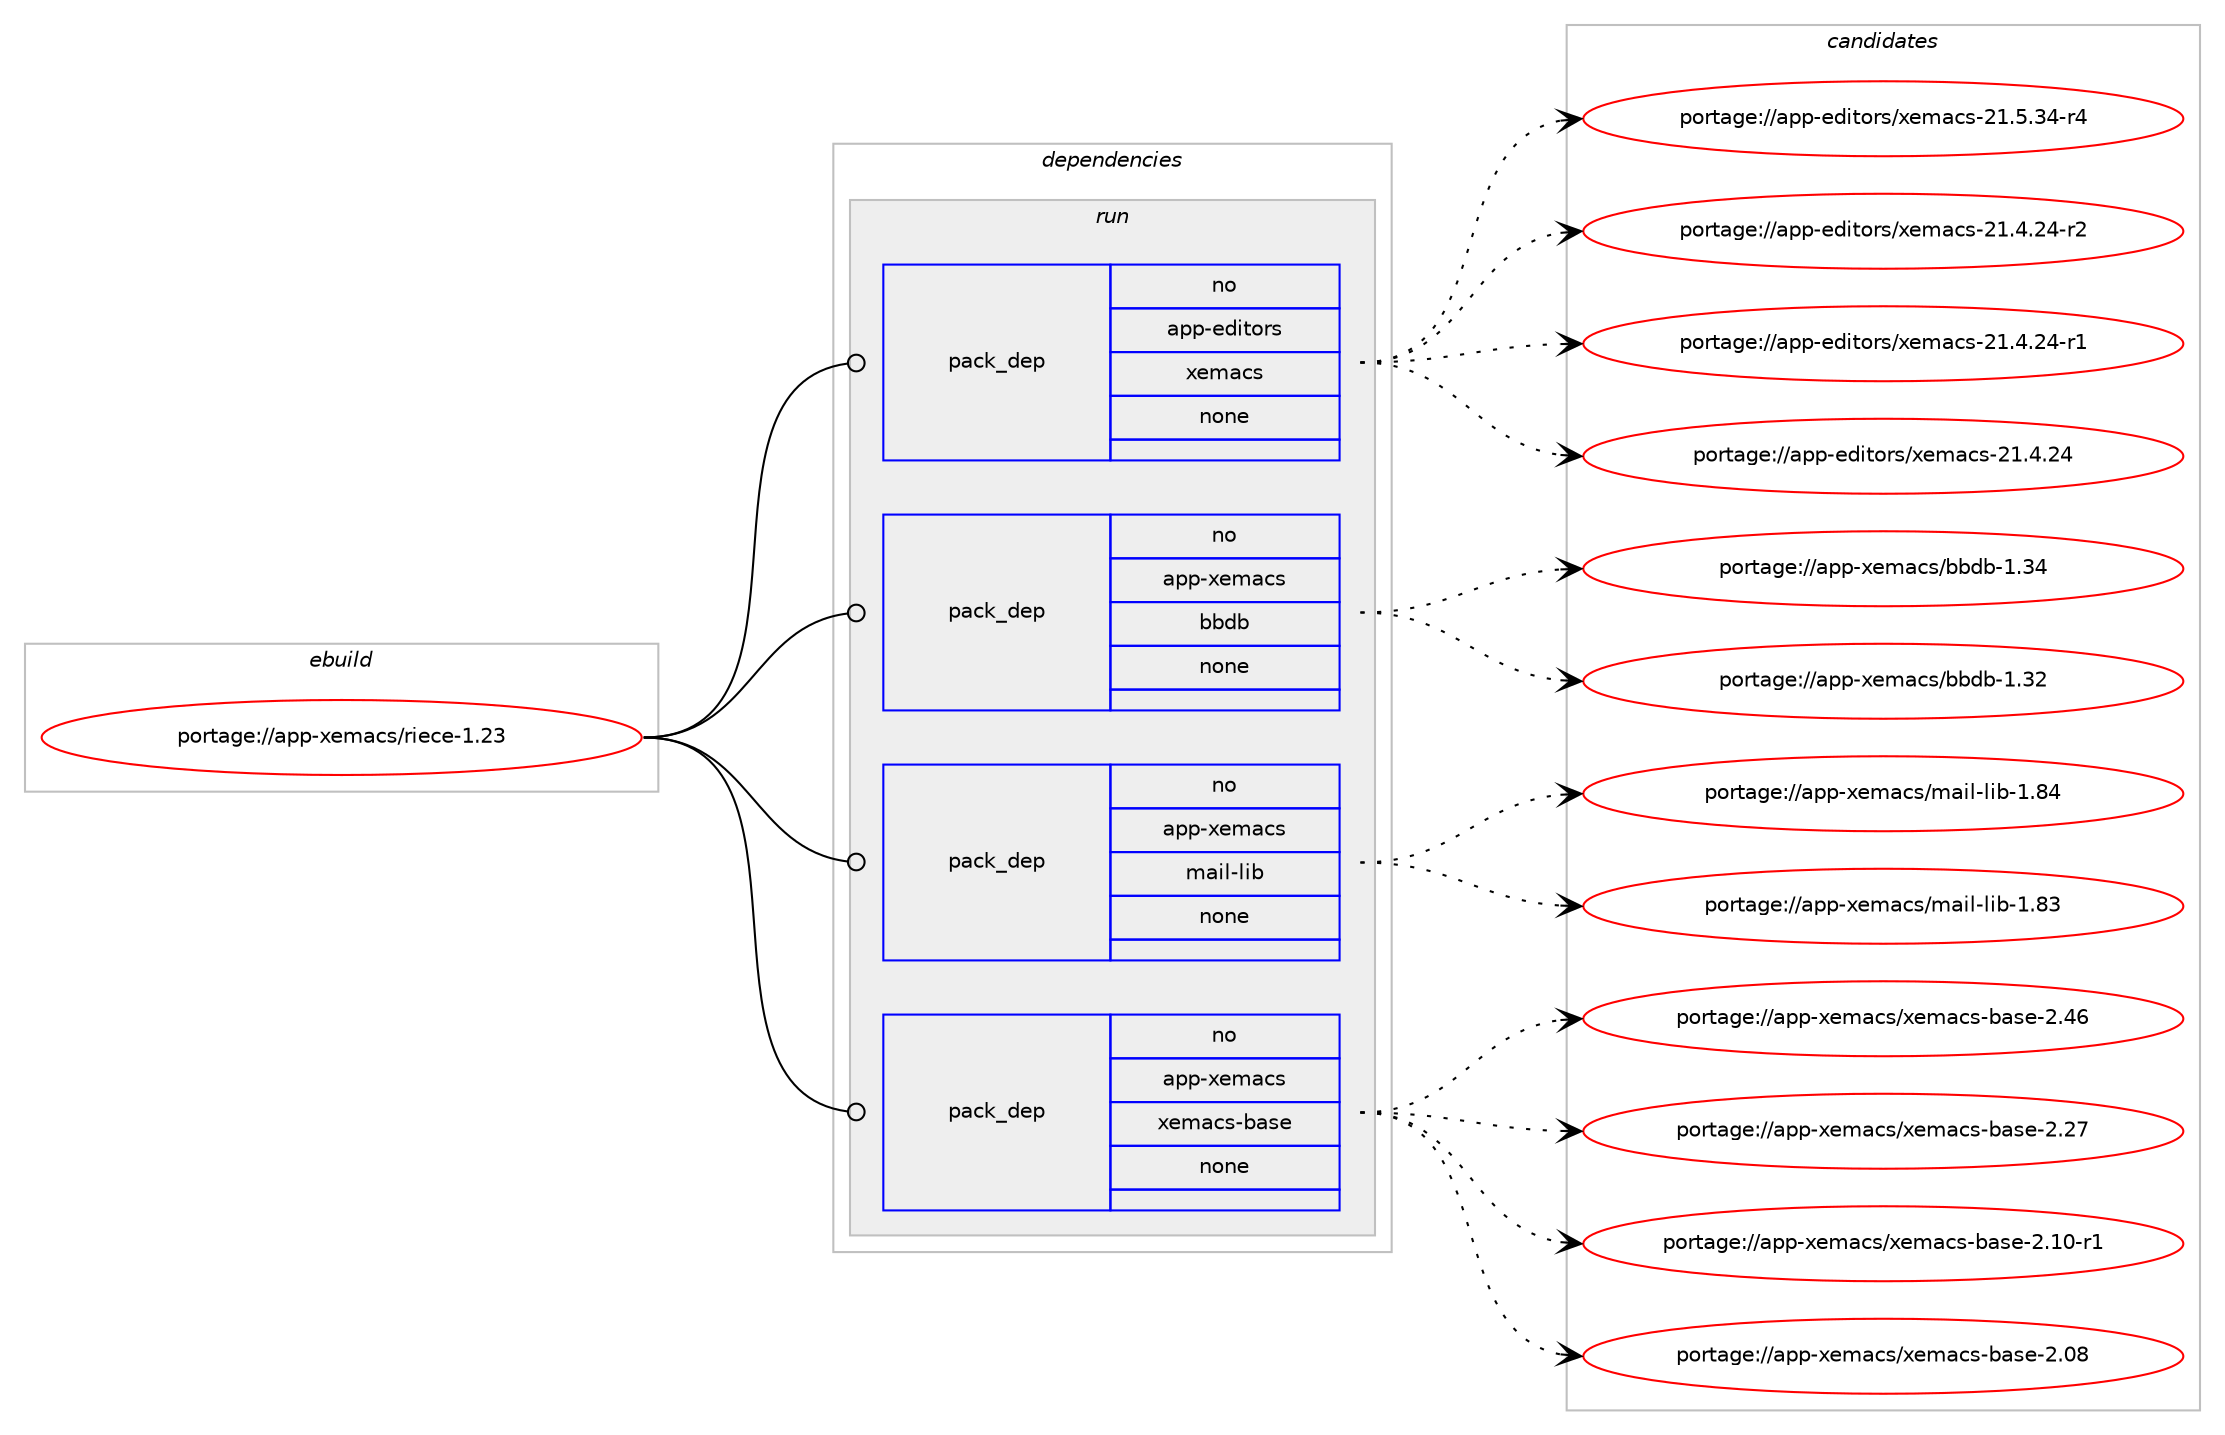 digraph prolog {

# *************
# Graph options
# *************

newrank=true;
concentrate=true;
compound=true;
graph [rankdir=LR,fontname=Helvetica,fontsize=10,ranksep=1.5];#, ranksep=2.5, nodesep=0.2];
edge  [arrowhead=vee];
node  [fontname=Helvetica,fontsize=10];

# **********
# The ebuild
# **********

subgraph cluster_leftcol {
color=gray;
label=<<i>ebuild</i>>;
id [label="portage://app-xemacs/riece-1.23", color=red, width=4, href="../app-xemacs/riece-1.23.svg"];
}

# ****************
# The dependencies
# ****************

subgraph cluster_midcol {
color=gray;
label=<<i>dependencies</i>>;
subgraph cluster_compile {
fillcolor="#eeeeee";
style=filled;
label=<<i>compile</i>>;
}
subgraph cluster_compileandrun {
fillcolor="#eeeeee";
style=filled;
label=<<i>compile and run</i>>;
}
subgraph cluster_run {
fillcolor="#eeeeee";
style=filled;
label=<<i>run</i>>;
subgraph pack441201 {
dependency587689 [label=<<TABLE BORDER="0" CELLBORDER="1" CELLSPACING="0" CELLPADDING="4" WIDTH="220"><TR><TD ROWSPAN="6" CELLPADDING="30">pack_dep</TD></TR><TR><TD WIDTH="110">no</TD></TR><TR><TD>app-editors</TD></TR><TR><TD>xemacs</TD></TR><TR><TD>none</TD></TR><TR><TD></TD></TR></TABLE>>, shape=none, color=blue];
}
id:e -> dependency587689:w [weight=20,style="solid",arrowhead="odot"];
subgraph pack441202 {
dependency587690 [label=<<TABLE BORDER="0" CELLBORDER="1" CELLSPACING="0" CELLPADDING="4" WIDTH="220"><TR><TD ROWSPAN="6" CELLPADDING="30">pack_dep</TD></TR><TR><TD WIDTH="110">no</TD></TR><TR><TD>app-xemacs</TD></TR><TR><TD>bbdb</TD></TR><TR><TD>none</TD></TR><TR><TD></TD></TR></TABLE>>, shape=none, color=blue];
}
id:e -> dependency587690:w [weight=20,style="solid",arrowhead="odot"];
subgraph pack441203 {
dependency587691 [label=<<TABLE BORDER="0" CELLBORDER="1" CELLSPACING="0" CELLPADDING="4" WIDTH="220"><TR><TD ROWSPAN="6" CELLPADDING="30">pack_dep</TD></TR><TR><TD WIDTH="110">no</TD></TR><TR><TD>app-xemacs</TD></TR><TR><TD>mail-lib</TD></TR><TR><TD>none</TD></TR><TR><TD></TD></TR></TABLE>>, shape=none, color=blue];
}
id:e -> dependency587691:w [weight=20,style="solid",arrowhead="odot"];
subgraph pack441204 {
dependency587692 [label=<<TABLE BORDER="0" CELLBORDER="1" CELLSPACING="0" CELLPADDING="4" WIDTH="220"><TR><TD ROWSPAN="6" CELLPADDING="30">pack_dep</TD></TR><TR><TD WIDTH="110">no</TD></TR><TR><TD>app-xemacs</TD></TR><TR><TD>xemacs-base</TD></TR><TR><TD>none</TD></TR><TR><TD></TD></TR></TABLE>>, shape=none, color=blue];
}
id:e -> dependency587692:w [weight=20,style="solid",arrowhead="odot"];
}
}

# **************
# The candidates
# **************

subgraph cluster_choices {
rank=same;
color=gray;
label=<<i>candidates</i>>;

subgraph choice441201 {
color=black;
nodesep=1;
choice971121124510110010511611111411547120101109979911545504946534651524511452 [label="portage://app-editors/xemacs-21.5.34-r4", color=red, width=4,href="../app-editors/xemacs-21.5.34-r4.svg"];
choice971121124510110010511611111411547120101109979911545504946524650524511450 [label="portage://app-editors/xemacs-21.4.24-r2", color=red, width=4,href="../app-editors/xemacs-21.4.24-r2.svg"];
choice971121124510110010511611111411547120101109979911545504946524650524511449 [label="portage://app-editors/xemacs-21.4.24-r1", color=red, width=4,href="../app-editors/xemacs-21.4.24-r1.svg"];
choice97112112451011001051161111141154712010110997991154550494652465052 [label="portage://app-editors/xemacs-21.4.24", color=red, width=4,href="../app-editors/xemacs-21.4.24.svg"];
dependency587689:e -> choice971121124510110010511611111411547120101109979911545504946534651524511452:w [style=dotted,weight="100"];
dependency587689:e -> choice971121124510110010511611111411547120101109979911545504946524650524511450:w [style=dotted,weight="100"];
dependency587689:e -> choice971121124510110010511611111411547120101109979911545504946524650524511449:w [style=dotted,weight="100"];
dependency587689:e -> choice97112112451011001051161111141154712010110997991154550494652465052:w [style=dotted,weight="100"];
}
subgraph choice441202 {
color=black;
nodesep=1;
choice97112112451201011099799115479898100984549465152 [label="portage://app-xemacs/bbdb-1.34", color=red, width=4,href="../app-xemacs/bbdb-1.34.svg"];
choice97112112451201011099799115479898100984549465150 [label="portage://app-xemacs/bbdb-1.32", color=red, width=4,href="../app-xemacs/bbdb-1.32.svg"];
dependency587690:e -> choice97112112451201011099799115479898100984549465152:w [style=dotted,weight="100"];
dependency587690:e -> choice97112112451201011099799115479898100984549465150:w [style=dotted,weight="100"];
}
subgraph choice441203 {
color=black;
nodesep=1;
choice97112112451201011099799115471099710510845108105984549465652 [label="portage://app-xemacs/mail-lib-1.84", color=red, width=4,href="../app-xemacs/mail-lib-1.84.svg"];
choice97112112451201011099799115471099710510845108105984549465651 [label="portage://app-xemacs/mail-lib-1.83", color=red, width=4,href="../app-xemacs/mail-lib-1.83.svg"];
dependency587691:e -> choice97112112451201011099799115471099710510845108105984549465652:w [style=dotted,weight="100"];
dependency587691:e -> choice97112112451201011099799115471099710510845108105984549465651:w [style=dotted,weight="100"];
}
subgraph choice441204 {
color=black;
nodesep=1;
choice971121124512010110997991154712010110997991154598971151014550465254 [label="portage://app-xemacs/xemacs-base-2.46", color=red, width=4,href="../app-xemacs/xemacs-base-2.46.svg"];
choice971121124512010110997991154712010110997991154598971151014550465055 [label="portage://app-xemacs/xemacs-base-2.27", color=red, width=4,href="../app-xemacs/xemacs-base-2.27.svg"];
choice9711211245120101109979911547120101109979911545989711510145504649484511449 [label="portage://app-xemacs/xemacs-base-2.10-r1", color=red, width=4,href="../app-xemacs/xemacs-base-2.10-r1.svg"];
choice971121124512010110997991154712010110997991154598971151014550464856 [label="portage://app-xemacs/xemacs-base-2.08", color=red, width=4,href="../app-xemacs/xemacs-base-2.08.svg"];
dependency587692:e -> choice971121124512010110997991154712010110997991154598971151014550465254:w [style=dotted,weight="100"];
dependency587692:e -> choice971121124512010110997991154712010110997991154598971151014550465055:w [style=dotted,weight="100"];
dependency587692:e -> choice9711211245120101109979911547120101109979911545989711510145504649484511449:w [style=dotted,weight="100"];
dependency587692:e -> choice971121124512010110997991154712010110997991154598971151014550464856:w [style=dotted,weight="100"];
}
}

}
